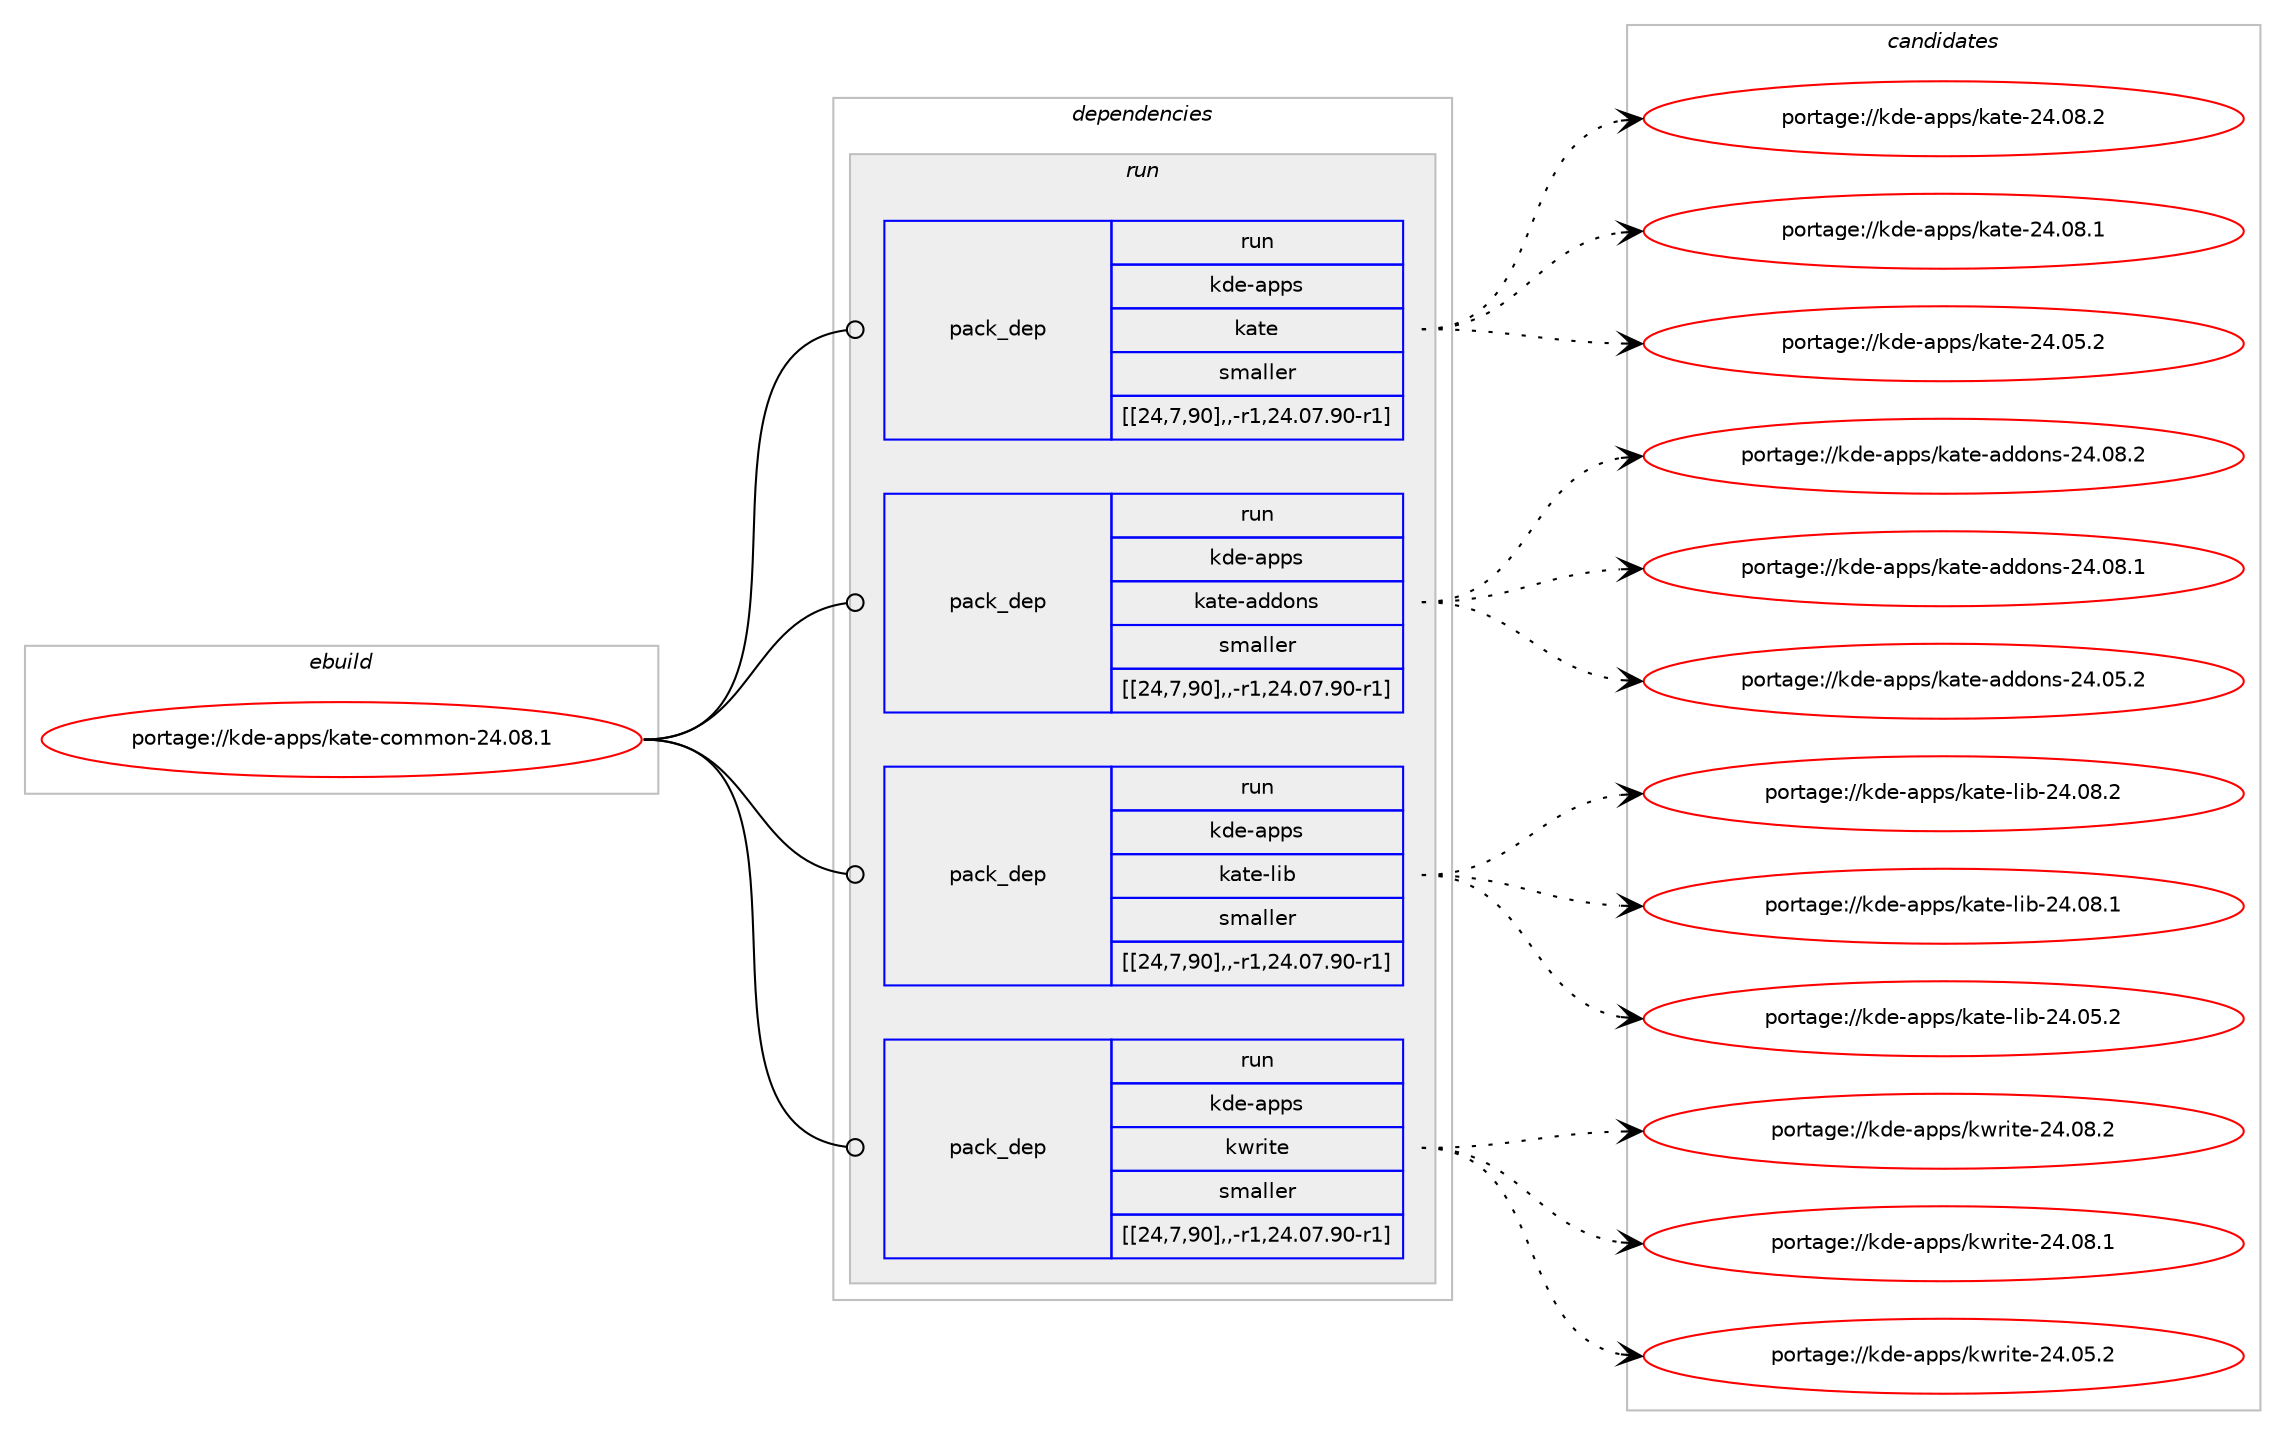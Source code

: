 digraph prolog {

# *************
# Graph options
# *************

newrank=true;
concentrate=true;
compound=true;
graph [rankdir=LR,fontname=Helvetica,fontsize=10,ranksep=1.5];#, ranksep=2.5, nodesep=0.2];
edge  [arrowhead=vee];
node  [fontname=Helvetica,fontsize=10];

# **********
# The ebuild
# **********

subgraph cluster_leftcol {
color=gray;
label=<<i>ebuild</i>>;
id [label="portage://kde-apps/kate-common-24.08.1", color=red, width=4, href="../kde-apps/kate-common-24.08.1.svg"];
}

# ****************
# The dependencies
# ****************

subgraph cluster_midcol {
color=gray;
label=<<i>dependencies</i>>;
subgraph cluster_compile {
fillcolor="#eeeeee";
style=filled;
label=<<i>compile</i>>;
}
subgraph cluster_compileandrun {
fillcolor="#eeeeee";
style=filled;
label=<<i>compile and run</i>>;
}
subgraph cluster_run {
fillcolor="#eeeeee";
style=filled;
label=<<i>run</i>>;
subgraph pack189956 {
dependency263658 [label=<<TABLE BORDER="0" CELLBORDER="1" CELLSPACING="0" CELLPADDING="4" WIDTH="220"><TR><TD ROWSPAN="6" CELLPADDING="30">pack_dep</TD></TR><TR><TD WIDTH="110">run</TD></TR><TR><TD>kde-apps</TD></TR><TR><TD>kate</TD></TR><TR><TD>smaller</TD></TR><TR><TD>[[24,7,90],,-r1,24.07.90-r1]</TD></TR></TABLE>>, shape=none, color=blue];
}
id:e -> dependency263658:w [weight=20,style="solid",arrowhead="odot"];
subgraph pack189977 {
dependency263682 [label=<<TABLE BORDER="0" CELLBORDER="1" CELLSPACING="0" CELLPADDING="4" WIDTH="220"><TR><TD ROWSPAN="6" CELLPADDING="30">pack_dep</TD></TR><TR><TD WIDTH="110">run</TD></TR><TR><TD>kde-apps</TD></TR><TR><TD>kate-addons</TD></TR><TR><TD>smaller</TD></TR><TR><TD>[[24,7,90],,-r1,24.07.90-r1]</TD></TR></TABLE>>, shape=none, color=blue];
}
id:e -> dependency263682:w [weight=20,style="solid",arrowhead="odot"];
subgraph pack190009 {
dependency263719 [label=<<TABLE BORDER="0" CELLBORDER="1" CELLSPACING="0" CELLPADDING="4" WIDTH="220"><TR><TD ROWSPAN="6" CELLPADDING="30">pack_dep</TD></TR><TR><TD WIDTH="110">run</TD></TR><TR><TD>kde-apps</TD></TR><TR><TD>kate-lib</TD></TR><TR><TD>smaller</TD></TR><TR><TD>[[24,7,90],,-r1,24.07.90-r1]</TD></TR></TABLE>>, shape=none, color=blue];
}
id:e -> dependency263719:w [weight=20,style="solid",arrowhead="odot"];
subgraph pack190051 {
dependency263819 [label=<<TABLE BORDER="0" CELLBORDER="1" CELLSPACING="0" CELLPADDING="4" WIDTH="220"><TR><TD ROWSPAN="6" CELLPADDING="30">pack_dep</TD></TR><TR><TD WIDTH="110">run</TD></TR><TR><TD>kde-apps</TD></TR><TR><TD>kwrite</TD></TR><TR><TD>smaller</TD></TR><TR><TD>[[24,7,90],,-r1,24.07.90-r1]</TD></TR></TABLE>>, shape=none, color=blue];
}
id:e -> dependency263819:w [weight=20,style="solid",arrowhead="odot"];
}
}

# **************
# The candidates
# **************

subgraph cluster_choices {
rank=same;
color=gray;
label=<<i>candidates</i>>;

subgraph choice188276 {
color=black;
nodesep=1;
choice107100101459711211211547107971161014550524648564650 [label="portage://kde-apps/kate-24.08.2", color=red, width=4,href="../kde-apps/kate-24.08.2.svg"];
choice107100101459711211211547107971161014550524648564649 [label="portage://kde-apps/kate-24.08.1", color=red, width=4,href="../kde-apps/kate-24.08.1.svg"];
choice107100101459711211211547107971161014550524648534650 [label="portage://kde-apps/kate-24.05.2", color=red, width=4,href="../kde-apps/kate-24.05.2.svg"];
dependency263658:e -> choice107100101459711211211547107971161014550524648564650:w [style=dotted,weight="100"];
dependency263658:e -> choice107100101459711211211547107971161014550524648564649:w [style=dotted,weight="100"];
dependency263658:e -> choice107100101459711211211547107971161014550524648534650:w [style=dotted,weight="100"];
}
subgraph choice188279 {
color=black;
nodesep=1;
choice1071001014597112112115471079711610145971001001111101154550524648564650 [label="portage://kde-apps/kate-addons-24.08.2", color=red, width=4,href="../kde-apps/kate-addons-24.08.2.svg"];
choice1071001014597112112115471079711610145971001001111101154550524648564649 [label="portage://kde-apps/kate-addons-24.08.1", color=red, width=4,href="../kde-apps/kate-addons-24.08.1.svg"];
choice1071001014597112112115471079711610145971001001111101154550524648534650 [label="portage://kde-apps/kate-addons-24.05.2", color=red, width=4,href="../kde-apps/kate-addons-24.05.2.svg"];
dependency263682:e -> choice1071001014597112112115471079711610145971001001111101154550524648564650:w [style=dotted,weight="100"];
dependency263682:e -> choice1071001014597112112115471079711610145971001001111101154550524648564649:w [style=dotted,weight="100"];
dependency263682:e -> choice1071001014597112112115471079711610145971001001111101154550524648534650:w [style=dotted,weight="100"];
}
subgraph choice188283 {
color=black;
nodesep=1;
choice1071001014597112112115471079711610145108105984550524648564650 [label="portage://kde-apps/kate-lib-24.08.2", color=red, width=4,href="../kde-apps/kate-lib-24.08.2.svg"];
choice1071001014597112112115471079711610145108105984550524648564649 [label="portage://kde-apps/kate-lib-24.08.1", color=red, width=4,href="../kde-apps/kate-lib-24.08.1.svg"];
choice1071001014597112112115471079711610145108105984550524648534650 [label="portage://kde-apps/kate-lib-24.05.2", color=red, width=4,href="../kde-apps/kate-lib-24.05.2.svg"];
dependency263719:e -> choice1071001014597112112115471079711610145108105984550524648564650:w [style=dotted,weight="100"];
dependency263719:e -> choice1071001014597112112115471079711610145108105984550524648564649:w [style=dotted,weight="100"];
dependency263719:e -> choice1071001014597112112115471079711610145108105984550524648534650:w [style=dotted,weight="100"];
}
subgraph choice188286 {
color=black;
nodesep=1;
choice1071001014597112112115471071191141051161014550524648564650 [label="portage://kde-apps/kwrite-24.08.2", color=red, width=4,href="../kde-apps/kwrite-24.08.2.svg"];
choice1071001014597112112115471071191141051161014550524648564649 [label="portage://kde-apps/kwrite-24.08.1", color=red, width=4,href="../kde-apps/kwrite-24.08.1.svg"];
choice1071001014597112112115471071191141051161014550524648534650 [label="portage://kde-apps/kwrite-24.05.2", color=red, width=4,href="../kde-apps/kwrite-24.05.2.svg"];
dependency263819:e -> choice1071001014597112112115471071191141051161014550524648564650:w [style=dotted,weight="100"];
dependency263819:e -> choice1071001014597112112115471071191141051161014550524648564649:w [style=dotted,weight="100"];
dependency263819:e -> choice1071001014597112112115471071191141051161014550524648534650:w [style=dotted,weight="100"];
}
}

}
